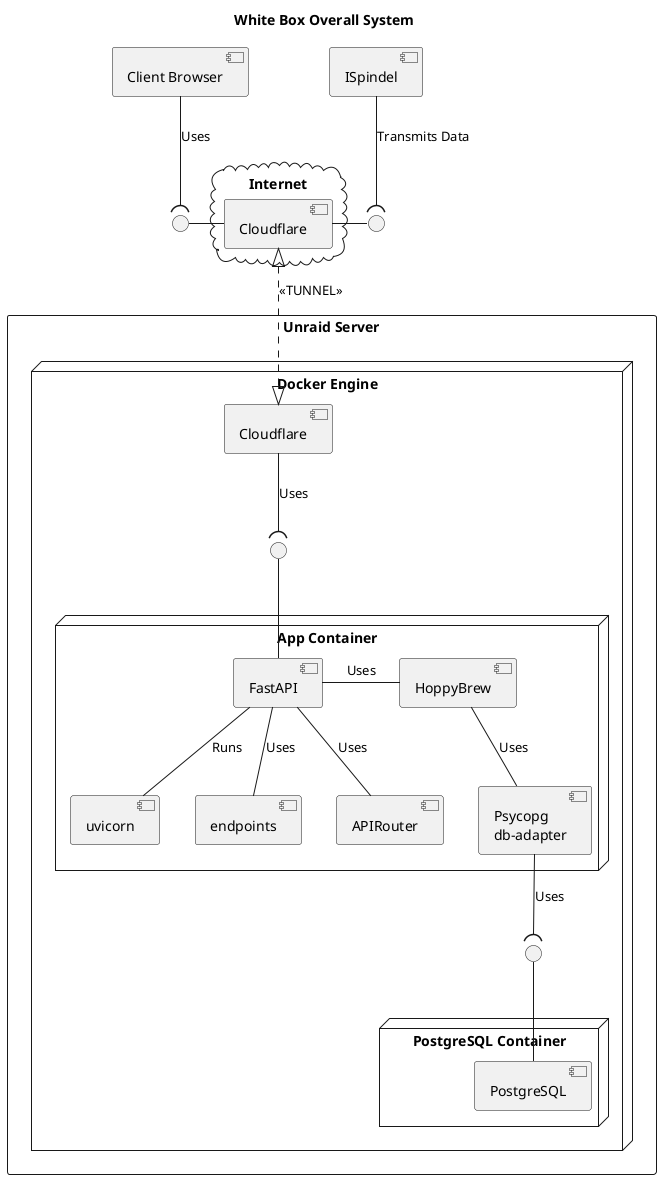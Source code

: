 @startuml 04-white-box-overall-system

title White Box Overall System

interface " " as I01
interface " " as I02

component "Client Browser" as ClientBrowser
component "ISpindel" as ISpindel

cloud "Internet" {
    component "Cloudflare" as cloudflare
}

ClientBrowser --( I01 : Uses
I01 - cloudflare 

ISpindel --( I02 : Transmits Data
I02 - cloudflare 




rectangle "Unraid Server" {
    node "Docker Engine" {
        component "Cloudflare" as CloudflareTunnel

        cloudflare <|..|> CloudflareTunnel : <<TUNNEL>>

        node "App Container" as Application_Container {
            component "HoppyBrew" as HoppyBrew
            component "Psycopg\ndb-adapter" as db_adapter
            component "FastAPI" as api
            component "uvicorn" as uvicorn
            component "endpoints" as endpoints
            component "APIRouter" as APIRouter

            api - HoppyBrew : Uses
            HoppyBrew -- db_adapter : Uses
            api -- uvicorn  : Runs
            api -- endpoints  : Uses
            api -- APIRouter  : Uses
        }

        interface " " as I03
        CloudflareTunnel --( I03 : Uses
        I03 -- api


        node "PostgreSQL Container" {
            component "PostgreSQL" as db
        }

        interface " " as I04
        db_adapter --( I04 : Uses
        I04 -- db
    }
}
@enduml